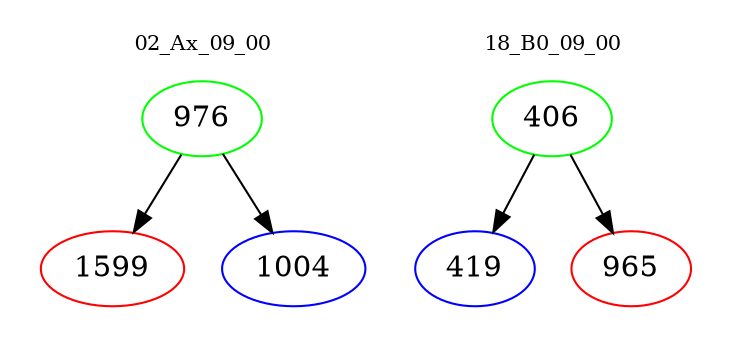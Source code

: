 digraph{
subgraph cluster_0 {
color = white
label = "02_Ax_09_00";
fontsize=10;
T0_976 [label="976", color="green"]
T0_976 -> T0_1599 [color="black"]
T0_1599 [label="1599", color="red"]
T0_976 -> T0_1004 [color="black"]
T0_1004 [label="1004", color="blue"]
}
subgraph cluster_1 {
color = white
label = "18_B0_09_00";
fontsize=10;
T1_406 [label="406", color="green"]
T1_406 -> T1_419 [color="black"]
T1_419 [label="419", color="blue"]
T1_406 -> T1_965 [color="black"]
T1_965 [label="965", color="red"]
}
}
